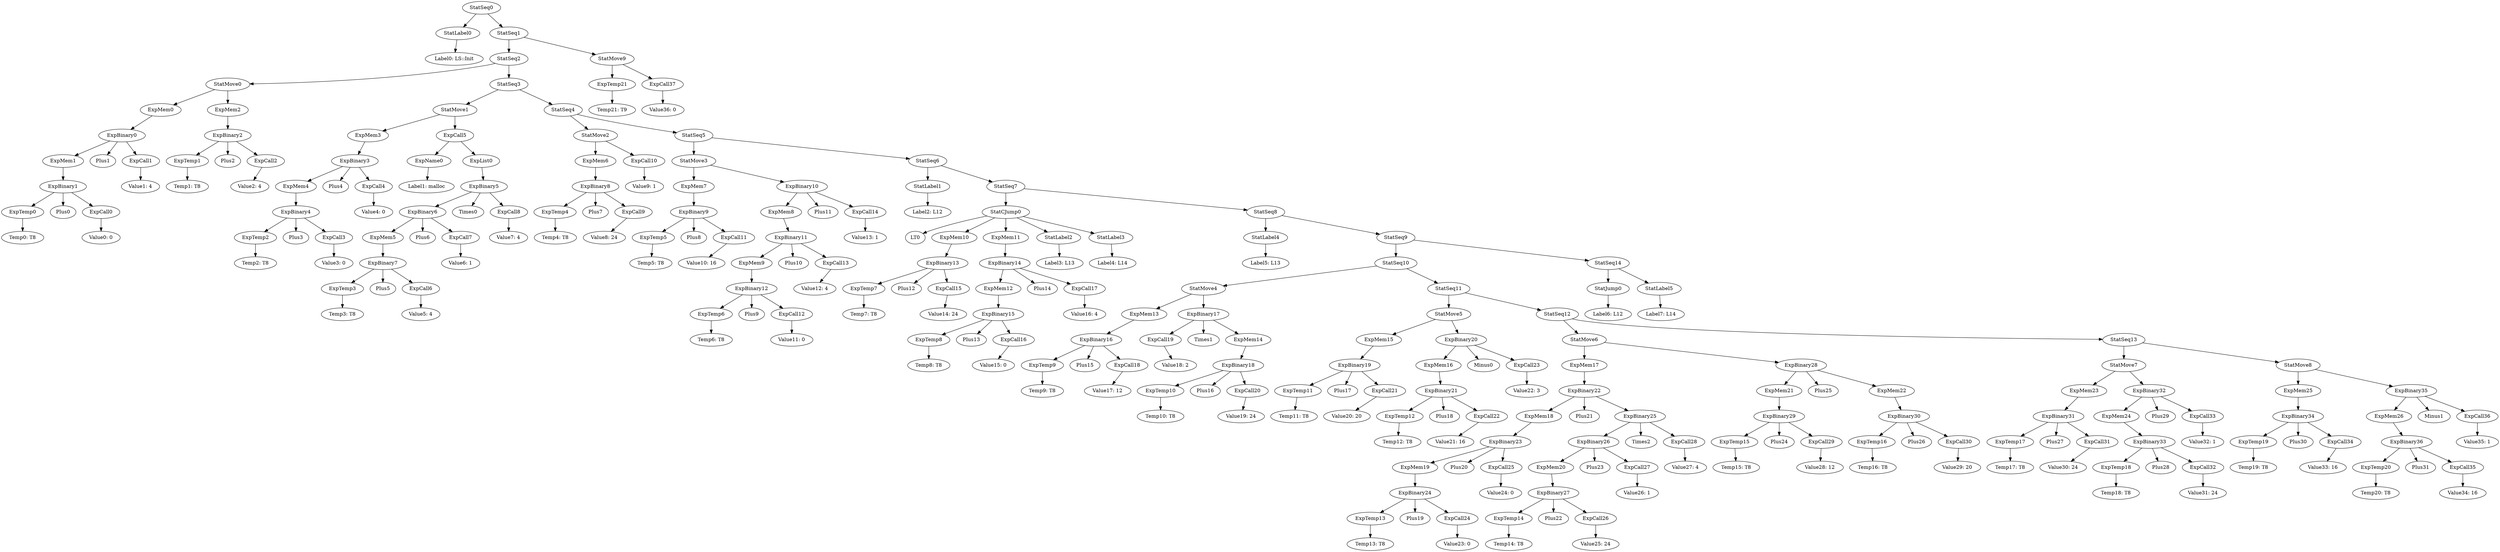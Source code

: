 digraph {
	ordering = out;
	ExpCall37 -> "Value36: 0";
	StatMove9 -> ExpTemp21;
	StatMove9 -> ExpCall37;
	ExpTemp21 -> "Temp21: T9";
	StatSeq14 -> StatJump0;
	StatSeq14 -> StatLabel5;
	StatJump0 -> "Label6: L12";
	StatSeq9 -> StatSeq10;
	StatSeq9 -> StatSeq14;
	ExpBinary35 -> ExpMem26;
	ExpBinary35 -> Minus1;
	ExpBinary35 -> ExpCall36;
	ExpCall35 -> "Value34: 16";
	StatMove8 -> ExpMem25;
	StatMove8 -> ExpBinary35;
	ExpMem26 -> ExpBinary36;
	ExpMem25 -> ExpBinary34;
	ExpCall34 -> "Value33: 16";
	ExpBinary34 -> ExpTemp19;
	ExpBinary34 -> Plus30;
	ExpBinary34 -> ExpCall34;
	ExpCall33 -> "Value32: 1";
	ExpMem24 -> ExpBinary33;
	ExpCall32 -> "Value31: 24";
	ExpBinary33 -> ExpTemp18;
	ExpBinary33 -> Plus28;
	ExpBinary33 -> ExpCall32;
	StatMove7 -> ExpMem23;
	StatMove7 -> ExpBinary32;
	ExpMem23 -> ExpBinary31;
	ExpCall31 -> "Value30: 24";
	StatSeq12 -> StatMove6;
	StatSeq12 -> StatSeq13;
	ExpMem22 -> ExpBinary30;
	ExpCall30 -> "Value29: 20";
	ExpTemp16 -> "Temp16: T8";
	ExpBinary28 -> ExpMem21;
	ExpBinary28 -> Plus25;
	ExpBinary28 -> ExpMem22;
	ExpTemp15 -> "Temp15: T8";
	ExpMem17 -> ExpBinary22;
	ExpCall28 -> "Value27: 4";
	ExpBinary25 -> ExpBinary26;
	ExpBinary25 -> Times2;
	ExpBinary25 -> ExpCall28;
	ExpBinary26 -> ExpMem20;
	ExpBinary26 -> Plus23;
	ExpBinary26 -> ExpCall27;
	ExpMem20 -> ExpBinary27;
	ExpTemp14 -> "Temp14: T8";
	ExpMem18 -> ExpBinary23;
	StatMove6 -> ExpMem17;
	StatMove6 -> ExpBinary28;
	ExpMem19 -> ExpBinary24;
	ExpCall24 -> "Value23: 0";
	ExpBinary24 -> ExpTemp13;
	ExpBinary24 -> Plus19;
	ExpBinary24 -> ExpCall24;
	ExpTemp13 -> "Temp13: T8";
	StatSeq11 -> StatMove5;
	StatSeq11 -> StatSeq12;
	ExpCall23 -> "Value22: 3";
	ExpBinary20 -> ExpMem16;
	ExpBinary20 -> Minus0;
	ExpBinary20 -> ExpCall23;
	ExpCall11 -> "Value10: 16";
	ExpMem12 -> ExpBinary15;
	ExpCall29 -> "Value28: 12";
	ExpMem6 -> ExpBinary8;
	ExpBinary8 -> ExpTemp4;
	ExpBinary8 -> Plus7;
	ExpBinary8 -> ExpCall9;
	StatLabel5 -> "Label7: L14";
	ExpTemp4 -> "Temp4: T8";
	StatSeq3 -> StatMove1;
	StatSeq3 -> StatSeq4;
	ExpBinary27 -> ExpTemp14;
	ExpBinary27 -> Plus22;
	ExpBinary27 -> ExpCall26;
	ExpList0 -> ExpBinary5;
	StatCJump0 -> LT0;
	StatCJump0 -> ExpMem10;
	StatCJump0 -> ExpMem11;
	StatCJump0 -> StatLabel2;
	StatCJump0 -> StatLabel3;
	ExpBinary5 -> ExpBinary6;
	ExpBinary5 -> Times0;
	ExpBinary5 -> ExpCall8;
	ExpCall36 -> "Value35: 1";
	ExpCall10 -> "Value9: 1";
	ExpBinary36 -> ExpTemp20;
	ExpBinary36 -> Plus31;
	ExpBinary36 -> ExpCall35;
	ExpTemp3 -> "Temp3: T8";
	StatSeq8 -> StatLabel4;
	StatSeq8 -> StatSeq9;
	ExpTemp20 -> "Temp20: T8";
	ExpName0 -> "Label1: malloc";
	ExpMem14 -> ExpBinary18;
	ExpMem5 -> ExpBinary7;
	ExpBinary2 -> ExpTemp1;
	ExpBinary2 -> Plus2;
	ExpBinary2 -> ExpCall2;
	ExpTemp19 -> "Temp19: T8";
	ExpBinary22 -> ExpMem18;
	ExpBinary22 -> Plus21;
	ExpBinary22 -> ExpBinary25;
	StatLabel0 -> "Label0: LS::Init";
	StatMove1 -> ExpMem3;
	StatMove1 -> ExpCall5;
	ExpMem13 -> ExpBinary16;
	StatMove0 -> ExpMem0;
	StatMove0 -> ExpMem2;
	ExpCall1 -> "Value1: 4";
	ExpMem16 -> ExpBinary21;
	ExpBinary6 -> ExpMem5;
	ExpBinary6 -> Plus6;
	ExpBinary6 -> ExpCall7;
	ExpMem0 -> ExpBinary0;
	ExpCall18 -> "Value17: 12";
	ExpCall8 -> "Value7: 4";
	ExpBinary1 -> ExpTemp0;
	ExpBinary1 -> Plus0;
	ExpBinary1 -> ExpCall0;
	ExpCall9 -> "Value8: 24";
	ExpMem3 -> ExpBinary3;
	ExpMem1 -> ExpBinary1;
	StatSeq13 -> StatMove7;
	StatSeq13 -> StatMove8;
	ExpTemp17 -> "Temp17: T8";
	ExpMem9 -> ExpBinary12;
	ExpTemp0 -> "Temp0: T8";
	ExpTemp7 -> "Temp7: T8";
	StatSeq4 -> StatMove2;
	StatSeq4 -> StatSeq5;
	ExpCall0 -> "Value0: 0";
	StatSeq1 -> StatSeq2;
	StatSeq1 -> StatMove9;
	ExpMem2 -> ExpBinary2;
	ExpTemp12 -> "Temp12: T8";
	ExpBinary30 -> ExpTemp16;
	ExpBinary30 -> Plus26;
	ExpBinary30 -> ExpCall30;
	ExpBinary9 -> ExpTemp5;
	ExpBinary9 -> Plus8;
	ExpBinary9 -> ExpCall11;
	ExpBinary7 -> ExpTemp3;
	ExpBinary7 -> Plus5;
	ExpBinary7 -> ExpCall6;
	ExpCall13 -> "Value12: 4";
	ExpMem21 -> ExpBinary29;
	StatSeq0 -> StatLabel0;
	StatSeq0 -> StatSeq1;
	ExpTemp11 -> "Temp11: T8";
	ExpCall27 -> "Value26: 1";
	StatSeq2 -> StatMove0;
	StatSeq2 -> StatSeq3;
	ExpCall20 -> "Value19: 24";
	ExpTemp2 -> "Temp2: T8";
	ExpTemp1 -> "Temp1: T8";
	ExpBinary4 -> ExpTemp2;
	ExpBinary4 -> Plus3;
	ExpBinary4 -> ExpCall3;
	ExpBinary32 -> ExpMem24;
	ExpBinary32 -> Plus29;
	ExpBinary32 -> ExpCall33;
	ExpBinary0 -> ExpMem1;
	ExpBinary0 -> Plus1;
	ExpBinary0 -> ExpCall1;
	ExpBinary31 -> ExpTemp17;
	ExpBinary31 -> Plus27;
	ExpBinary31 -> ExpCall31;
	ExpBinary11 -> ExpMem9;
	ExpBinary11 -> Plus10;
	ExpBinary11 -> ExpCall13;
	ExpMem4 -> ExpBinary4;
	ExpTemp9 -> "Temp9: T8";
	ExpCall4 -> "Value4: 0";
	StatMove3 -> ExpMem7;
	StatMove3 -> ExpBinary10;
	ExpTemp6 -> "Temp6: T8";
	ExpBinary12 -> ExpTemp6;
	ExpBinary12 -> Plus9;
	ExpBinary12 -> ExpCall12;
	StatSeq7 -> StatCJump0;
	StatSeq7 -> StatSeq8;
	ExpBinary23 -> ExpMem19;
	ExpBinary23 -> Plus20;
	ExpBinary23 -> ExpCall25;
	StatMove2 -> ExpMem6;
	StatMove2 -> ExpCall10;
	ExpBinary13 -> ExpTemp7;
	ExpBinary13 -> Plus12;
	ExpBinary13 -> ExpCall15;
	ExpMem8 -> ExpBinary11;
	ExpBinary10 -> ExpMem8;
	ExpBinary10 -> Plus11;
	ExpBinary10 -> ExpCall14;
	ExpTemp18 -> "Temp18: T8";
	ExpCall25 -> "Value24: 0";
	ExpCall14 -> "Value13: 1";
	ExpCall26 -> "Value25: 24";
	ExpBinary16 -> ExpTemp9;
	ExpBinary16 -> Plus15;
	ExpBinary16 -> ExpCall18;
	StatLabel1 -> "Label2: L12";
	StatSeq6 -> StatLabel1;
	StatSeq6 -> StatSeq7;
	ExpCall15 -> "Value14: 24";
	ExpBinary18 -> ExpTemp10;
	ExpBinary18 -> Plus16;
	ExpBinary18 -> ExpCall20;
	ExpCall2 -> "Value2: 4";
	ExpBinary15 -> ExpTemp8;
	ExpBinary15 -> Plus13;
	ExpBinary15 -> ExpCall16;
	StatLabel4 -> "Label5: L13";
	ExpCall16 -> "Value15: 0";
	ExpBinary29 -> ExpTemp15;
	ExpBinary29 -> Plus24;
	ExpBinary29 -> ExpCall29;
	StatSeq5 -> StatMove3;
	StatSeq5 -> StatSeq6;
	ExpBinary14 -> ExpMem12;
	ExpBinary14 -> Plus14;
	ExpBinary14 -> ExpCall17;
	ExpCall17 -> "Value16: 4";
	ExpMem11 -> ExpBinary14;
	ExpCall7 -> "Value6: 1";
	ExpCall19 -> "Value18: 2";
	ExpMem7 -> ExpBinary9;
	ExpBinary3 -> ExpMem4;
	ExpBinary3 -> Plus4;
	ExpBinary3 -> ExpCall4;
	StatLabel3 -> "Label4: L14";
	ExpTemp8 -> "Temp8: T8";
	ExpMem15 -> ExpBinary19;
	ExpTemp5 -> "Temp5: T8";
	ExpBinary17 -> ExpCall19;
	ExpBinary17 -> Times1;
	ExpBinary17 -> ExpMem14;
	ExpCall6 -> "Value5: 4";
	ExpMem10 -> ExpBinary13;
	ExpTemp10 -> "Temp10: T8";
	StatSeq10 -> StatMove4;
	StatSeq10 -> StatSeq11;
	ExpBinary19 -> ExpTemp11;
	ExpBinary19 -> Plus17;
	ExpBinary19 -> ExpCall21;
	ExpCall3 -> "Value3: 0";
	ExpCall22 -> "Value21: 16";
	ExpCall21 -> "Value20: 20";
	StatLabel2 -> "Label3: L13";
	ExpCall12 -> "Value11: 0";
	StatMove4 -> ExpMem13;
	StatMove4 -> ExpBinary17;
	StatMove5 -> ExpMem15;
	StatMove5 -> ExpBinary20;
	ExpCall5 -> ExpName0;
	ExpCall5 -> ExpList0;
	ExpBinary21 -> ExpTemp12;
	ExpBinary21 -> Plus18;
	ExpBinary21 -> ExpCall22;
}

